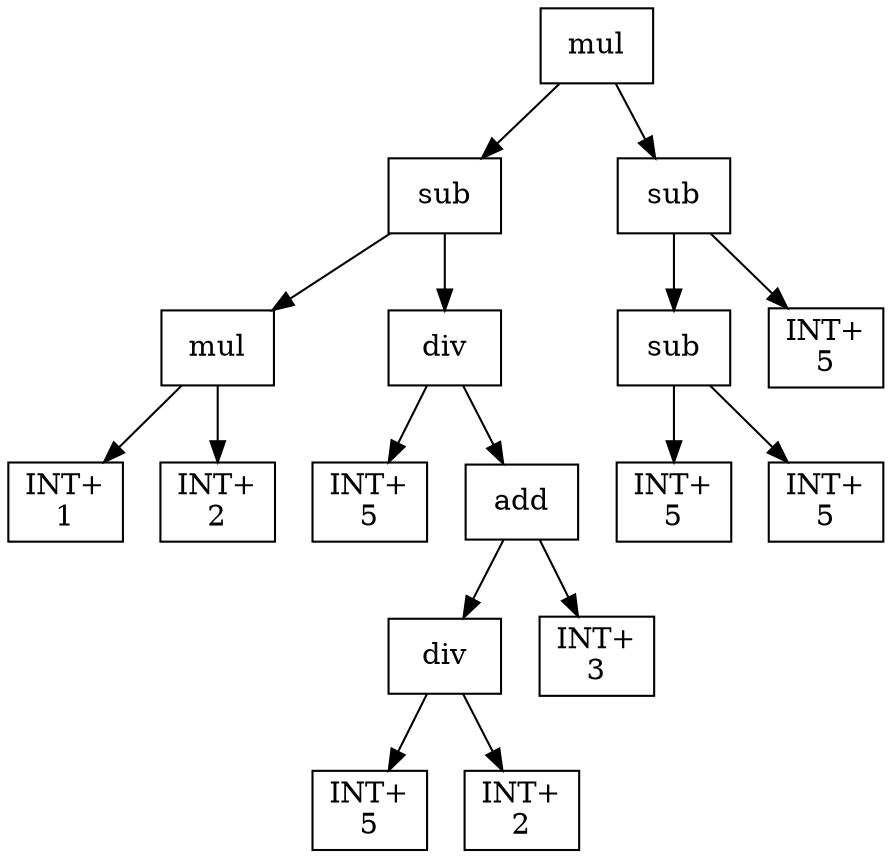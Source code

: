 digraph expr {
  node [shape=box];
  n1 [label="mul"];
  n2 [label="sub"];
  n3 [label="mul"];
  n4 [label="INT+\n1"];
  n5 [label="INT+\n2"];
  n3 -> n4;
  n3 -> n5;
  n6 [label="div"];
  n7 [label="INT+\n5"];
  n8 [label="add"];
  n9 [label="div"];
  n10 [label="INT+\n5"];
  n11 [label="INT+\n2"];
  n9 -> n10;
  n9 -> n11;
  n12 [label="INT+\n3"];
  n8 -> n9;
  n8 -> n12;
  n6 -> n7;
  n6 -> n8;
  n2 -> n3;
  n2 -> n6;
  n13 [label="sub"];
  n14 [label="sub"];
  n15 [label="INT+\n5"];
  n16 [label="INT+\n5"];
  n14 -> n15;
  n14 -> n16;
  n17 [label="INT+\n5"];
  n13 -> n14;
  n13 -> n17;
  n1 -> n2;
  n1 -> n13;
}